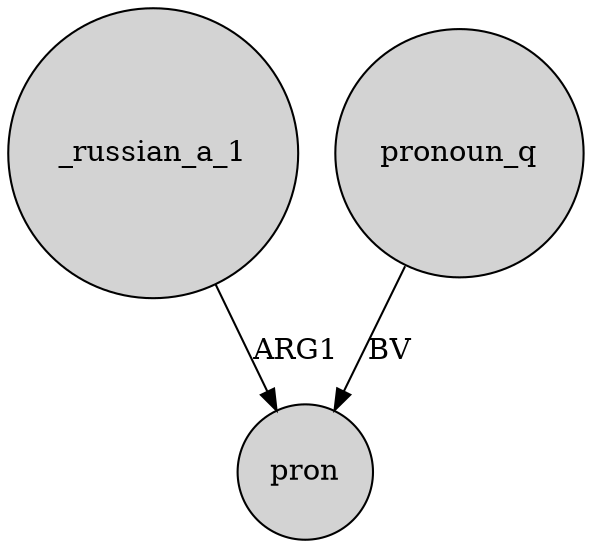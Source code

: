 digraph {
	node [shape=circle style=filled]
	_russian_a_1 -> pron [label=ARG1]
	pronoun_q -> pron [label=BV]
}

